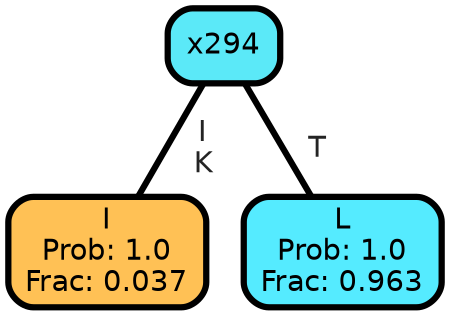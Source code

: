 graph Tree {
node [shape=box, style="filled, rounded",color="black",penwidth="3",fontcolor="black",                 fontname=helvetica] ;
graph [ranksep="0 equally", splines=straight,                 bgcolor=transparent, dpi=200] ;
edge [fontname=helvetica, fontweight=bold,fontcolor=grey14,color=black] ;
0 [label="I
Prob: 1.0
Frac: 0.037", fillcolor="#ffc155"] ;
1 [label="x294", fillcolor="#5be9f8"] ;
2 [label="L
Prob: 1.0
Frac: 0.963", fillcolor="#55ebff"] ;
1 -- 0 [label=" I\n K",penwidth=3] ;
1 -- 2 [label=" T",penwidth=3] ;
{rank = same;}}